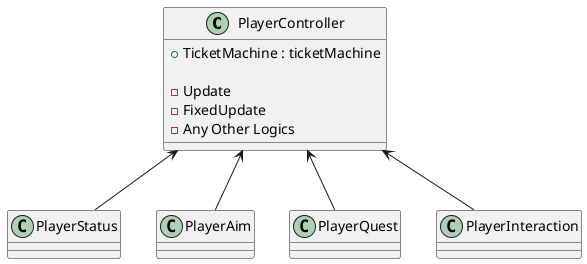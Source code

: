 @startuml

class PlayerController{
    + TicketMachine : ticketMachine

    - Update
    - FixedUpdate
    - Any Other Logics
}

PlayerController <-down- PlayerStatus
PlayerController <-down- PlayerAim
PlayerController <-down- PlayerQuest
PlayerController <-down- PlayerInteraction

@enduml


@startuml
class PlayerStateMachine{
    - states : Dictionary<PlayerStateName, PlayerBaseState>
    + CurrentState : PlayerBaseState
    + CurrentStateName : PlayerStateName

    + AddState(PlayerStateName stateName, PlayerBaseState state) : void
    + DeleteState(PlayerStateName stateName) : void
    + ChangeState(PlayerStateName nextStateName) : void
    + ChangeState(PlayerStateName nextStateName, StateInfo info) : void
    + UpdateState() : void
    + FixedUpdateState() : void
}

PlayerStateMachine o-down- PlayerBaseState
abstract class PlayerBaseState {
    # Controller: PlayerController

    + {abstract} OnEnterState() : void
    + OnEnterState(StateInfo info) : virtual void
    + {abstract} OnUpdateState() : void
    + {abstract} OnFixedUpdate() : void
    + {abstract} OnExitState() : void

}

PlayerBaseState <|-down- PlayerStateIdle
PlayerBaseState <|-down- PlayerStateWalk
PlayerBaseState <|-down- PlayerStateSprint


@enduml